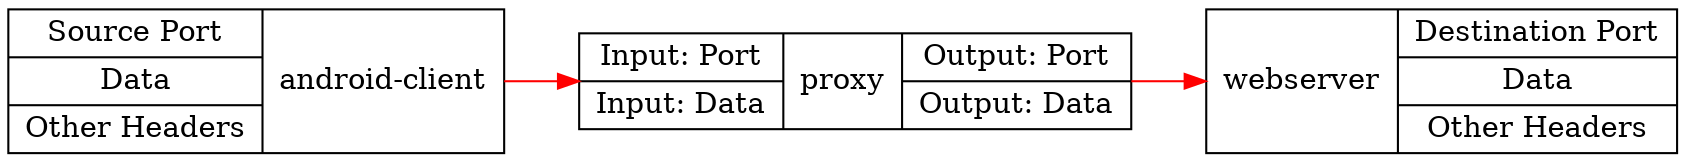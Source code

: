 
digraph G {
      graph [rankdir = LR];
      node[shape=record];

      Proxy  [label="{ { <i1> Input: Port | <i2>Input: Data } | <proxy>proxy | { <o1> Output: Port | <o2> Output: Data } }"];
      Client [label="{ { <p1> Source Port | <p2> Data | <p3> Other Headers} | <client>android-client }"];
      Server [label="{ webserver | { <p1> Destination Port | <p2> Data | <p3> Other Headers } }"];


      Client:client -> Proxy [color=red];
      Proxy -> Server [color=red];
  }


